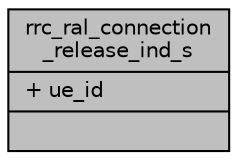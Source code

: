 digraph "rrc_ral_connection_release_ind_s"
{
 // LATEX_PDF_SIZE
  edge [fontname="Helvetica",fontsize="10",labelfontname="Helvetica",labelfontsize="10"];
  node [fontname="Helvetica",fontsize="10",shape=record];
  Node1 [label="{rrc_ral_connection\l_release_ind_s\n|+ ue_id\l|}",height=0.2,width=0.4,color="black", fillcolor="grey75", style="filled", fontcolor="black",tooltip=" "];
}
